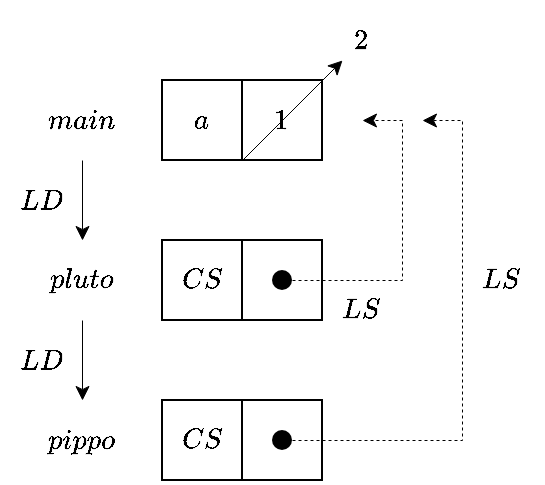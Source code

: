 <mxfile version="20.7.4" type="device"><diagram id="gVGqevTLdEIviv_d7AgR" name="Pagina-1"><mxGraphModel dx="978" dy="599" grid="1" gridSize="10" guides="1" tooltips="1" connect="1" arrows="1" fold="1" page="1" pageScale="1" pageWidth="827" pageHeight="1169" math="1" shadow="0"><root><mxCell id="0"/><mxCell id="1" parent="0"/><mxCell id="8xl2vzsWLnCtORq8DZrs-1" value="" style="rounded=0;whiteSpace=wrap;html=1;" parent="1" vertex="1"><mxGeometry x="120" y="40" width="80" height="40" as="geometry"/></mxCell><mxCell id="8xl2vzsWLnCtORq8DZrs-2" value="" style="endArrow=none;html=1;rounded=0;entryX=0.5;entryY=0;entryDx=0;entryDy=0;exitX=0.5;exitY=1;exitDx=0;exitDy=0;" parent="1" source="8xl2vzsWLnCtORq8DZrs-1" target="8xl2vzsWLnCtORq8DZrs-1" edge="1"><mxGeometry width="50" height="50" relative="1" as="geometry"><mxPoint x="70" y="150" as="sourcePoint"/><mxPoint x="120" y="100" as="targetPoint"/></mxGeometry></mxCell><mxCell id="8xl2vzsWLnCtORq8DZrs-3" value="$$a$$" style="text;html=1;strokeColor=none;fillColor=none;align=center;verticalAlign=middle;whiteSpace=wrap;rounded=0;" parent="1" vertex="1"><mxGeometry x="120" y="40" width="40" height="40" as="geometry"/></mxCell><mxCell id="8xl2vzsWLnCtORq8DZrs-15" style="edgeStyle=orthogonalEdgeStyle;rounded=0;orthogonalLoop=1;jettySize=auto;html=1;entryX=0.5;entryY=0;entryDx=0;entryDy=0;strokeWidth=0.5;" parent="1" source="8xl2vzsWLnCtORq8DZrs-7" target="8xl2vzsWLnCtORq8DZrs-12" edge="1"><mxGeometry relative="1" as="geometry"/></mxCell><mxCell id="8xl2vzsWLnCtORq8DZrs-7" value="$$main$$" style="text;html=1;strokeColor=none;fillColor=none;align=center;verticalAlign=middle;whiteSpace=wrap;rounded=0;" parent="1" vertex="1"><mxGeometry x="40" y="40" width="80" height="40" as="geometry"/></mxCell><mxCell id="8xl2vzsWLnCtORq8DZrs-8" value="" style="rounded=0;whiteSpace=wrap;html=1;" parent="1" vertex="1"><mxGeometry x="120" y="120" width="80" height="40" as="geometry"/></mxCell><mxCell id="8xl2vzsWLnCtORq8DZrs-9" value="" style="endArrow=none;html=1;rounded=0;entryX=0.5;entryY=0;entryDx=0;entryDy=0;exitX=0.5;exitY=1;exitDx=0;exitDy=0;" parent="1" source="8xl2vzsWLnCtORq8DZrs-8" target="8xl2vzsWLnCtORq8DZrs-8" edge="1"><mxGeometry width="50" height="50" relative="1" as="geometry"><mxPoint x="70" y="230" as="sourcePoint"/><mxPoint x="120" y="180" as="targetPoint"/></mxGeometry></mxCell><mxCell id="8xl2vzsWLnCtORq8DZrs-10" value="$$CS$$" style="text;html=1;strokeColor=none;fillColor=none;align=center;verticalAlign=middle;whiteSpace=wrap;rounded=0;" parent="1" vertex="1"><mxGeometry x="120" y="120" width="40" height="40" as="geometry"/></mxCell><mxCell id="8xl2vzsWLnCtORq8DZrs-24" style="edgeStyle=orthogonalEdgeStyle;rounded=0;orthogonalLoop=1;jettySize=auto;html=1;entryX=0.5;entryY=0;entryDx=0;entryDy=0;strokeWidth=0.5;" parent="1" source="8xl2vzsWLnCtORq8DZrs-12" target="8xl2vzsWLnCtORq8DZrs-22" edge="1"><mxGeometry relative="1" as="geometry"/></mxCell><mxCell id="8xl2vzsWLnCtORq8DZrs-12" value="$$pluto$$" style="text;html=1;strokeColor=none;fillColor=none;align=center;verticalAlign=middle;whiteSpace=wrap;rounded=0;" parent="1" vertex="1"><mxGeometry x="40" y="120" width="80" height="40" as="geometry"/></mxCell><mxCell id="8xl2vzsWLnCtORq8DZrs-14" style="edgeStyle=orthogonalEdgeStyle;rounded=0;orthogonalLoop=1;jettySize=auto;html=1;strokeWidth=0.5;dashed=1;" parent="1" source="8xl2vzsWLnCtORq8DZrs-13" edge="1"><mxGeometry relative="1" as="geometry"><mxPoint x="220" y="60" as="targetPoint"/><Array as="points"><mxPoint x="240" y="140"/><mxPoint x="240" y="60"/></Array></mxGeometry></mxCell><mxCell id="8xl2vzsWLnCtORq8DZrs-13" value="" style="shape=ellipse;fillColor=#000000;strokeColor=none;html=1;sketch=0;" parent="1" vertex="1"><mxGeometry x="175" y="135" width="10" height="10" as="geometry"/></mxCell><mxCell id="8xl2vzsWLnCtORq8DZrs-17" value="$$1$$" style="text;html=1;strokeColor=none;fillColor=none;align=center;verticalAlign=middle;whiteSpace=wrap;rounded=0;" parent="1" vertex="1"><mxGeometry x="160" y="40" width="40" height="40" as="geometry"/></mxCell><mxCell id="8xl2vzsWLnCtORq8DZrs-18" value="" style="endArrow=classic;html=1;rounded=0;strokeWidth=0.5;" parent="1" edge="1"><mxGeometry width="50" height="50" relative="1" as="geometry"><mxPoint x="160" y="80" as="sourcePoint"/><mxPoint x="210" y="30" as="targetPoint"/></mxGeometry></mxCell><mxCell id="8xl2vzsWLnCtORq8DZrs-19" value="" style="rounded=0;whiteSpace=wrap;html=1;" parent="1" vertex="1"><mxGeometry x="120" y="200" width="80" height="40" as="geometry"/></mxCell><mxCell id="8xl2vzsWLnCtORq8DZrs-20" value="" style="endArrow=none;html=1;rounded=0;entryX=0.5;entryY=0;entryDx=0;entryDy=0;exitX=0.5;exitY=1;exitDx=0;exitDy=0;" parent="1" source="8xl2vzsWLnCtORq8DZrs-19" target="8xl2vzsWLnCtORq8DZrs-19" edge="1"><mxGeometry width="50" height="50" relative="1" as="geometry"><mxPoint x="70" y="310" as="sourcePoint"/><mxPoint x="120" y="260" as="targetPoint"/></mxGeometry></mxCell><mxCell id="8xl2vzsWLnCtORq8DZrs-21" value="$$CS$$" style="text;html=1;strokeColor=none;fillColor=none;align=center;verticalAlign=middle;whiteSpace=wrap;rounded=0;" parent="1" vertex="1"><mxGeometry x="120" y="200" width="40" height="40" as="geometry"/></mxCell><mxCell id="8xl2vzsWLnCtORq8DZrs-22" value="$$pippo$$" style="text;html=1;strokeColor=none;fillColor=none;align=center;verticalAlign=middle;whiteSpace=wrap;rounded=0;" parent="1" vertex="1"><mxGeometry x="40" y="200" width="80" height="40" as="geometry"/></mxCell><mxCell id="8xl2vzsWLnCtORq8DZrs-25" style="edgeStyle=orthogonalEdgeStyle;rounded=0;orthogonalLoop=1;jettySize=auto;html=1;strokeWidth=0.5;dashed=1;" parent="1" source="8xl2vzsWLnCtORq8DZrs-23" edge="1"><mxGeometry relative="1" as="geometry"><mxPoint x="250" y="60" as="targetPoint"/><Array as="points"><mxPoint x="270" y="220"/><mxPoint x="270" y="60"/></Array></mxGeometry></mxCell><mxCell id="8xl2vzsWLnCtORq8DZrs-23" value="" style="shape=ellipse;fillColor=#000000;strokeColor=none;html=1;sketch=0;" parent="1" vertex="1"><mxGeometry x="175" y="215" width="10" height="10" as="geometry"/></mxCell><mxCell id="8xl2vzsWLnCtORq8DZrs-26" value="$$2$$" style="text;html=1;strokeColor=none;fillColor=none;align=center;verticalAlign=middle;whiteSpace=wrap;rounded=0;" parent="1" vertex="1"><mxGeometry x="200" width="40" height="40" as="geometry"/></mxCell><mxCell id="ngZb7lb0Y-89nSFINWtr-1" value="$$LD$$" style="text;html=1;strokeColor=none;fillColor=none;align=center;verticalAlign=middle;whiteSpace=wrap;rounded=0;" vertex="1" parent="1"><mxGeometry x="40" y="80" width="40" height="40" as="geometry"/></mxCell><mxCell id="ngZb7lb0Y-89nSFINWtr-2" value="$$LD$$" style="text;html=1;strokeColor=none;fillColor=none;align=center;verticalAlign=middle;whiteSpace=wrap;rounded=0;" vertex="1" parent="1"><mxGeometry x="40" y="160" width="40" height="40" as="geometry"/></mxCell><mxCell id="ngZb7lb0Y-89nSFINWtr-3" value="$$LS$$" style="text;html=1;strokeColor=none;fillColor=none;align=center;verticalAlign=middle;whiteSpace=wrap;rounded=0;" vertex="1" parent="1"><mxGeometry x="270" y="120" width="40" height="40" as="geometry"/></mxCell><mxCell id="ngZb7lb0Y-89nSFINWtr-4" value="$$LS$$" style="text;html=1;strokeColor=none;fillColor=none;align=center;verticalAlign=middle;whiteSpace=wrap;rounded=0;" vertex="1" parent="1"><mxGeometry x="200" y="135" width="40" height="40" as="geometry"/></mxCell></root></mxGraphModel></diagram></mxfile>